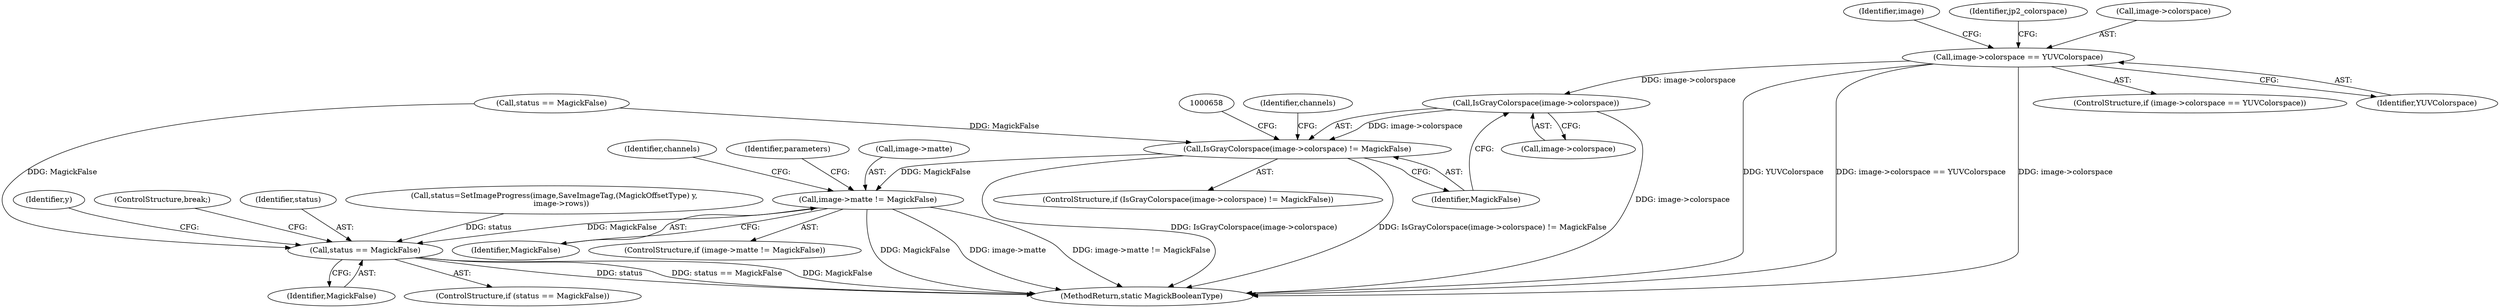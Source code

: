 digraph "0_ImageMagick_3d5ac8c20846871f1eb3068b65f93da7cd33bfd0_0@pointer" {
"1000644" [label="(Call,IsGrayColorspace(image->colorspace))"];
"1000626" [label="(Call,image->colorspace == YUVColorspace)"];
"1000643" [label="(Call,IsGrayColorspace(image->colorspace) != MagickFalse)"];
"1000663" [label="(Call,image->matte != MagickFalse)"];
"1001169" [label="(Call,status == MagickFalse)"];
"1000662" [label="(ControlStructure,if (image->matte != MagickFalse))"];
"1001168" [label="(ControlStructure,if (status == MagickFalse))"];
"1000646" [label="(Identifier,image)"];
"1000625" [label="(ControlStructure,if (image->colorspace == YUVColorspace))"];
"1001299" [label="(MethodReturn,static MagickBooleanType)"];
"1000651" [label="(Identifier,channels)"];
"1000645" [label="(Call,image->colorspace)"];
"1000953" [label="(Identifier,y)"];
"1000642" [label="(ControlStructure,if (IsGrayColorspace(image->colorspace) != MagickFalse))"];
"1000669" [label="(Identifier,channels)"];
"1000672" [label="(Identifier,parameters)"];
"1000667" [label="(Identifier,MagickFalse)"];
"1000633" [label="(Identifier,jp2_colorspace)"];
"1000664" [label="(Call,image->matte)"];
"1001171" [label="(Identifier,MagickFalse)"];
"1000643" [label="(Call,IsGrayColorspace(image->colorspace) != MagickFalse)"];
"1000176" [label="(Call,status == MagickFalse)"];
"1000644" [label="(Call,IsGrayColorspace(image->colorspace))"];
"1001169" [label="(Call,status == MagickFalse)"];
"1001172" [label="(ControlStructure,break;)"];
"1001170" [label="(Identifier,status)"];
"1000663" [label="(Call,image->matte != MagickFalse)"];
"1001157" [label="(Call,status=SetImageProgress(image,SaveImageTag,(MagickOffsetType) y,\n      image->rows))"];
"1000630" [label="(Identifier,YUVColorspace)"];
"1000627" [label="(Call,image->colorspace)"];
"1000648" [label="(Identifier,MagickFalse)"];
"1000626" [label="(Call,image->colorspace == YUVColorspace)"];
"1000644" -> "1000643"  [label="AST: "];
"1000644" -> "1000645"  [label="CFG: "];
"1000645" -> "1000644"  [label="AST: "];
"1000648" -> "1000644"  [label="CFG: "];
"1000644" -> "1001299"  [label="DDG: image->colorspace"];
"1000644" -> "1000643"  [label="DDG: image->colorspace"];
"1000626" -> "1000644"  [label="DDG: image->colorspace"];
"1000626" -> "1000625"  [label="AST: "];
"1000626" -> "1000630"  [label="CFG: "];
"1000627" -> "1000626"  [label="AST: "];
"1000630" -> "1000626"  [label="AST: "];
"1000633" -> "1000626"  [label="CFG: "];
"1000646" -> "1000626"  [label="CFG: "];
"1000626" -> "1001299"  [label="DDG: YUVColorspace"];
"1000626" -> "1001299"  [label="DDG: image->colorspace == YUVColorspace"];
"1000626" -> "1001299"  [label="DDG: image->colorspace"];
"1000643" -> "1000642"  [label="AST: "];
"1000643" -> "1000648"  [label="CFG: "];
"1000648" -> "1000643"  [label="AST: "];
"1000651" -> "1000643"  [label="CFG: "];
"1000658" -> "1000643"  [label="CFG: "];
"1000643" -> "1001299"  [label="DDG: IsGrayColorspace(image->colorspace) != MagickFalse"];
"1000643" -> "1001299"  [label="DDG: IsGrayColorspace(image->colorspace)"];
"1000176" -> "1000643"  [label="DDG: MagickFalse"];
"1000643" -> "1000663"  [label="DDG: MagickFalse"];
"1000663" -> "1000662"  [label="AST: "];
"1000663" -> "1000667"  [label="CFG: "];
"1000664" -> "1000663"  [label="AST: "];
"1000667" -> "1000663"  [label="AST: "];
"1000669" -> "1000663"  [label="CFG: "];
"1000672" -> "1000663"  [label="CFG: "];
"1000663" -> "1001299"  [label="DDG: image->matte != MagickFalse"];
"1000663" -> "1001299"  [label="DDG: image->matte"];
"1000663" -> "1001299"  [label="DDG: MagickFalse"];
"1000663" -> "1001169"  [label="DDG: MagickFalse"];
"1001169" -> "1001168"  [label="AST: "];
"1001169" -> "1001171"  [label="CFG: "];
"1001170" -> "1001169"  [label="AST: "];
"1001171" -> "1001169"  [label="AST: "];
"1001172" -> "1001169"  [label="CFG: "];
"1000953" -> "1001169"  [label="CFG: "];
"1001169" -> "1001299"  [label="DDG: status"];
"1001169" -> "1001299"  [label="DDG: status == MagickFalse"];
"1001169" -> "1001299"  [label="DDG: MagickFalse"];
"1001157" -> "1001169"  [label="DDG: status"];
"1000176" -> "1001169"  [label="DDG: MagickFalse"];
}

